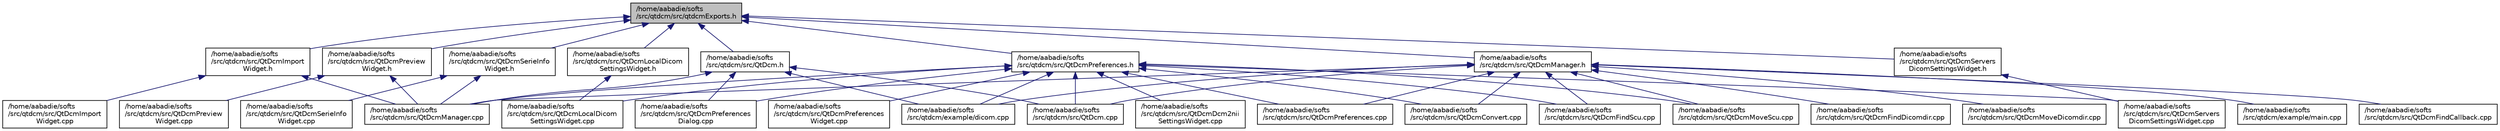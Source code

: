 digraph "/home/aabadie/softs/src/qtdcm/src/qtdcmExports.h"
{
  edge [fontname="Helvetica",fontsize="10",labelfontname="Helvetica",labelfontsize="10"];
  node [fontname="Helvetica",fontsize="10",shape=record];
  Node1 [label="/home/aabadie/softs\l/src/qtdcm/src/qtdcmExports.h",height=0.2,width=0.4,color="black", fillcolor="grey75", style="filled", fontcolor="black"];
  Node1 -> Node2 [dir="back",color="midnightblue",fontsize="10",style="solid",fontname="Helvetica"];
  Node2 [label="/home/aabadie/softs\l/src/qtdcm/src/QtDcm.h",height=0.2,width=0.4,color="black", fillcolor="white", style="filled",URL="$QtDcm_8h.html"];
  Node2 -> Node3 [dir="back",color="midnightblue",fontsize="10",style="solid",fontname="Helvetica"];
  Node3 [label="/home/aabadie/softs\l/src/qtdcm/example/dicom.cpp",height=0.2,width=0.4,color="black", fillcolor="white", style="filled",URL="$dicom_8cpp.html",tooltip="Main class for the example. "];
  Node2 -> Node4 [dir="back",color="midnightblue",fontsize="10",style="solid",fontname="Helvetica"];
  Node4 [label="/home/aabadie/softs\l/src/qtdcm/src/QtDcm.cpp",height=0.2,width=0.4,color="black", fillcolor="white", style="filled",URL="$QtDcm_8cpp.html"];
  Node2 -> Node5 [dir="back",color="midnightblue",fontsize="10",style="solid",fontname="Helvetica"];
  Node5 [label="/home/aabadie/softs\l/src/qtdcm/src/QtDcmManager.cpp",height=0.2,width=0.4,color="black", fillcolor="white", style="filled",URL="$QtDcmManager_8cpp.html"];
  Node2 -> Node6 [dir="back",color="midnightblue",fontsize="10",style="solid",fontname="Helvetica"];
  Node6 [label="/home/aabadie/softs\l/src/qtdcm/src/QtDcmPreferences\lDialog.cpp",height=0.2,width=0.4,color="black", fillcolor="white", style="filled",URL="$QtDcmPreferencesDialog_8cpp.html"];
  Node1 -> Node7 [dir="back",color="midnightblue",fontsize="10",style="solid",fontname="Helvetica"];
  Node7 [label="/home/aabadie/softs\l/src/qtdcm/src/QtDcmImport\lWidget.h",height=0.2,width=0.4,color="black", fillcolor="white", style="filled",URL="$QtDcmImportWidget_8h.html"];
  Node7 -> Node8 [dir="back",color="midnightblue",fontsize="10",style="solid",fontname="Helvetica"];
  Node8 [label="/home/aabadie/softs\l/src/qtdcm/src/QtDcmImport\lWidget.cpp",height=0.2,width=0.4,color="black", fillcolor="white", style="filled",URL="$QtDcmImportWidget_8cpp.html"];
  Node7 -> Node5 [dir="back",color="midnightblue",fontsize="10",style="solid",fontname="Helvetica"];
  Node1 -> Node9 [dir="back",color="midnightblue",fontsize="10",style="solid",fontname="Helvetica"];
  Node9 [label="/home/aabadie/softs\l/src/qtdcm/src/QtDcmLocalDicom\lSettingsWidget.h",height=0.2,width=0.4,color="black", fillcolor="white", style="filled",URL="$QtDcmLocalDicomSettingsWidget_8h.html"];
  Node9 -> Node10 [dir="back",color="midnightblue",fontsize="10",style="solid",fontname="Helvetica"];
  Node10 [label="/home/aabadie/softs\l/src/qtdcm/src/QtDcmLocalDicom\lSettingsWidget.cpp",height=0.2,width=0.4,color="black", fillcolor="white", style="filled",URL="$QtDcmLocalDicomSettingsWidget_8cpp.html"];
  Node1 -> Node11 [dir="back",color="midnightblue",fontsize="10",style="solid",fontname="Helvetica"];
  Node11 [label="/home/aabadie/softs\l/src/qtdcm/src/QtDcmManager.h",height=0.2,width=0.4,color="black", fillcolor="white", style="filled",URL="$QtDcmManager_8h.html"];
  Node11 -> Node3 [dir="back",color="midnightblue",fontsize="10",style="solid",fontname="Helvetica"];
  Node11 -> Node12 [dir="back",color="midnightblue",fontsize="10",style="solid",fontname="Helvetica"];
  Node12 [label="/home/aabadie/softs\l/src/qtdcm/example/main.cpp",height=0.2,width=0.4,color="black", fillcolor="white", style="filled",URL="$main_8cpp.html",tooltip="Main for the example application. "];
  Node11 -> Node4 [dir="back",color="midnightblue",fontsize="10",style="solid",fontname="Helvetica"];
  Node11 -> Node13 [dir="back",color="midnightblue",fontsize="10",style="solid",fontname="Helvetica"];
  Node13 [label="/home/aabadie/softs\l/src/qtdcm/src/QtDcmConvert.cpp",height=0.2,width=0.4,color="black", fillcolor="white", style="filled",URL="$QtDcmConvert_8cpp.html"];
  Node11 -> Node14 [dir="back",color="midnightblue",fontsize="10",style="solid",fontname="Helvetica"];
  Node14 [label="/home/aabadie/softs\l/src/qtdcm/src/QtDcmFindCallback.cpp",height=0.2,width=0.4,color="black", fillcolor="white", style="filled",URL="$QtDcmFindCallback_8cpp.html"];
  Node11 -> Node15 [dir="back",color="midnightblue",fontsize="10",style="solid",fontname="Helvetica"];
  Node15 [label="/home/aabadie/softs\l/src/qtdcm/src/QtDcmFindDicomdir.cpp",height=0.2,width=0.4,color="black", fillcolor="white", style="filled",URL="$QtDcmFindDicomdir_8cpp.html"];
  Node11 -> Node16 [dir="back",color="midnightblue",fontsize="10",style="solid",fontname="Helvetica"];
  Node16 [label="/home/aabadie/softs\l/src/qtdcm/src/QtDcmFindScu.cpp",height=0.2,width=0.4,color="black", fillcolor="white", style="filled",URL="$QtDcmFindScu_8cpp.html"];
  Node11 -> Node5 [dir="back",color="midnightblue",fontsize="10",style="solid",fontname="Helvetica"];
  Node11 -> Node17 [dir="back",color="midnightblue",fontsize="10",style="solid",fontname="Helvetica"];
  Node17 [label="/home/aabadie/softs\l/src/qtdcm/src/QtDcmMoveDicomdir.cpp",height=0.2,width=0.4,color="black", fillcolor="white", style="filled",URL="$QtDcmMoveDicomdir_8cpp.html"];
  Node11 -> Node18 [dir="back",color="midnightblue",fontsize="10",style="solid",fontname="Helvetica"];
  Node18 [label="/home/aabadie/softs\l/src/qtdcm/src/QtDcmMoveScu.cpp",height=0.2,width=0.4,color="black", fillcolor="white", style="filled",URL="$QtDcmMoveScu_8cpp.html"];
  Node11 -> Node19 [dir="back",color="midnightblue",fontsize="10",style="solid",fontname="Helvetica"];
  Node19 [label="/home/aabadie/softs\l/src/qtdcm/src/QtDcmPreferences.cpp",height=0.2,width=0.4,color="black", fillcolor="white", style="filled",URL="$QtDcmPreferences_8cpp.html"];
  Node1 -> Node20 [dir="back",color="midnightblue",fontsize="10",style="solid",fontname="Helvetica"];
  Node20 [label="/home/aabadie/softs\l/src/qtdcm/src/QtDcmPreferences.h",height=0.2,width=0.4,color="black", fillcolor="white", style="filled",URL="$QtDcmPreferences_8h.html"];
  Node20 -> Node3 [dir="back",color="midnightblue",fontsize="10",style="solid",fontname="Helvetica"];
  Node20 -> Node4 [dir="back",color="midnightblue",fontsize="10",style="solid",fontname="Helvetica"];
  Node20 -> Node13 [dir="back",color="midnightblue",fontsize="10",style="solid",fontname="Helvetica"];
  Node20 -> Node21 [dir="back",color="midnightblue",fontsize="10",style="solid",fontname="Helvetica"];
  Node21 [label="/home/aabadie/softs\l/src/qtdcm/src/QtDcmDcm2nii\lSettingsWidget.cpp",height=0.2,width=0.4,color="black", fillcolor="white", style="filled",URL="$QtDcmDcm2niiSettingsWidget_8cpp.html"];
  Node20 -> Node16 [dir="back",color="midnightblue",fontsize="10",style="solid",fontname="Helvetica"];
  Node20 -> Node10 [dir="back",color="midnightblue",fontsize="10",style="solid",fontname="Helvetica"];
  Node20 -> Node5 [dir="back",color="midnightblue",fontsize="10",style="solid",fontname="Helvetica"];
  Node20 -> Node18 [dir="back",color="midnightblue",fontsize="10",style="solid",fontname="Helvetica"];
  Node20 -> Node19 [dir="back",color="midnightblue",fontsize="10",style="solid",fontname="Helvetica"];
  Node20 -> Node6 [dir="back",color="midnightblue",fontsize="10",style="solid",fontname="Helvetica"];
  Node20 -> Node22 [dir="back",color="midnightblue",fontsize="10",style="solid",fontname="Helvetica"];
  Node22 [label="/home/aabadie/softs\l/src/qtdcm/src/QtDcmPreferences\lWidget.cpp",height=0.2,width=0.4,color="black", fillcolor="white", style="filled",URL="$QtDcmPreferencesWidget_8cpp.html"];
  Node20 -> Node23 [dir="back",color="midnightblue",fontsize="10",style="solid",fontname="Helvetica"];
  Node23 [label="/home/aabadie/softs\l/src/qtdcm/src/QtDcmServers\lDicomSettingsWidget.cpp",height=0.2,width=0.4,color="black", fillcolor="white", style="filled",URL="$QtDcmServersDicomSettingsWidget_8cpp.html"];
  Node1 -> Node24 [dir="back",color="midnightblue",fontsize="10",style="solid",fontname="Helvetica"];
  Node24 [label="/home/aabadie/softs\l/src/qtdcm/src/QtDcmPreview\lWidget.h",height=0.2,width=0.4,color="black", fillcolor="white", style="filled",URL="$QtDcmPreviewWidget_8h.html"];
  Node24 -> Node5 [dir="back",color="midnightblue",fontsize="10",style="solid",fontname="Helvetica"];
  Node24 -> Node25 [dir="back",color="midnightblue",fontsize="10",style="solid",fontname="Helvetica"];
  Node25 [label="/home/aabadie/softs\l/src/qtdcm/src/QtDcmPreview\lWidget.cpp",height=0.2,width=0.4,color="black", fillcolor="white", style="filled",URL="$QtDcmPreviewWidget_8cpp.html"];
  Node1 -> Node26 [dir="back",color="midnightblue",fontsize="10",style="solid",fontname="Helvetica"];
  Node26 [label="/home/aabadie/softs\l/src/qtdcm/src/QtDcmSerieInfo\lWidget.h",height=0.2,width=0.4,color="black", fillcolor="white", style="filled",URL="$QtDcmSerieInfoWidget_8h.html"];
  Node26 -> Node5 [dir="back",color="midnightblue",fontsize="10",style="solid",fontname="Helvetica"];
  Node26 -> Node27 [dir="back",color="midnightblue",fontsize="10",style="solid",fontname="Helvetica"];
  Node27 [label="/home/aabadie/softs\l/src/qtdcm/src/QtDcmSerieInfo\lWidget.cpp",height=0.2,width=0.4,color="black", fillcolor="white", style="filled",URL="$QtDcmSerieInfoWidget_8cpp.html"];
  Node1 -> Node28 [dir="back",color="midnightblue",fontsize="10",style="solid",fontname="Helvetica"];
  Node28 [label="/home/aabadie/softs\l/src/qtdcm/src/QtDcmServers\lDicomSettingsWidget.h",height=0.2,width=0.4,color="black", fillcolor="white", style="filled",URL="$QtDcmServersDicomSettingsWidget_8h.html"];
  Node28 -> Node23 [dir="back",color="midnightblue",fontsize="10",style="solid",fontname="Helvetica"];
}
